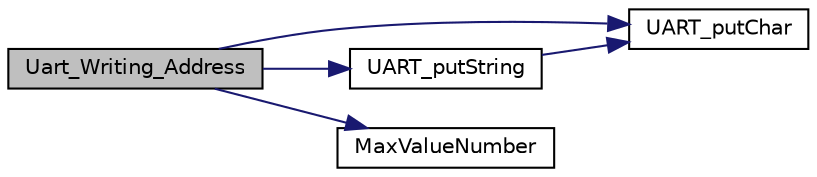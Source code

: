 digraph "Uart_Writing_Address"
{
  edge [fontname="Helvetica",fontsize="10",labelfontname="Helvetica",labelfontsize="10"];
  node [fontname="Helvetica",fontsize="10",shape=record];
  rankdir="LR";
  Node26 [label="Uart_Writing_Address",height=0.2,width=0.4,color="black", fillcolor="grey75", style="filled", fontcolor="black"];
  Node26 -> Node27 [color="midnightblue",fontsize="10",style="solid",fontname="Helvetica"];
  Node27 [label="UART_putChar",height=0.2,width=0.4,color="black", fillcolor="white", style="filled",URL="$_u_a_r_t_8c.html#ae69fe2846b6410c22876356a9b3f0083",tooltip="It sends one character through the serial port. This function should include the next sentence: while..."];
  Node26 -> Node28 [color="midnightblue",fontsize="10",style="solid",fontname="Helvetica"];
  Node28 [label="UART_putString",height=0.2,width=0.4,color="black", fillcolor="white", style="filled",URL="$_u_a_r_t_8c.html#af95ee594ce5f1619abbe4f2393b1903e",tooltip="It sends a string character through the serial port. "];
  Node28 -> Node27 [color="midnightblue",fontsize="10",style="solid",fontname="Helvetica"];
  Node26 -> Node29 [color="midnightblue",fontsize="10",style="solid",fontname="Helvetica"];
  Node29 [label="MaxValueNumber",height=0.2,width=0.4,color="black", fillcolor="white", style="filled",URL="$_e_e_p_r_o_m_8c.html#a4c1d488b4c8035a099f87b27c731a217",tooltip="This function puts a value in our global variable call MAX. "];
}
